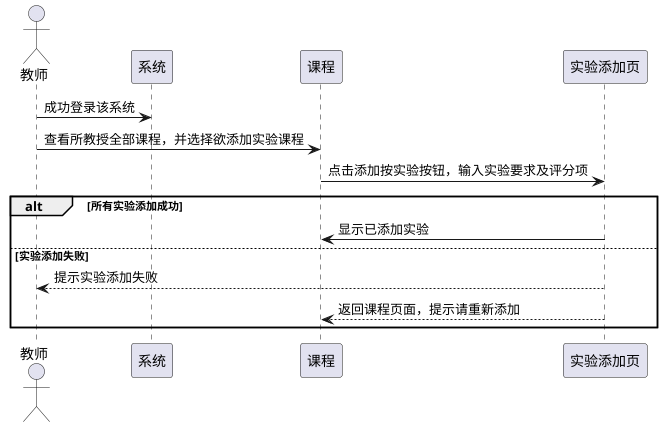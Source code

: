 @startuml
actor 教师
教师 -> 系统: 成功登录该系统
教师 -> 课程:查看所教授全部课程，并选择欲添加实验课程
课程 -> 实验添加页:点击添加按实验按钮，输入实验要求及评分项

alt 所有实验添加成功
实验添加页 ->课程: 显示已添加实验
else 实验添加失败
实验添加页-->教师:提示实验添加失败
实验添加页-->课程:返回课程页面，提示请重新添加
end

@enduml